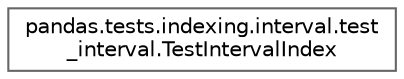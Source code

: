 digraph "Graphical Class Hierarchy"
{
 // LATEX_PDF_SIZE
  bgcolor="transparent";
  edge [fontname=Helvetica,fontsize=10,labelfontname=Helvetica,labelfontsize=10];
  node [fontname=Helvetica,fontsize=10,shape=box,height=0.2,width=0.4];
  rankdir="LR";
  Node0 [id="Node000000",label="pandas.tests.indexing.interval.test\l_interval.TestIntervalIndex",height=0.2,width=0.4,color="grey40", fillcolor="white", style="filled",URL="$d1/dc4/classpandas_1_1tests_1_1indexing_1_1interval_1_1test__interval_1_1TestIntervalIndex.html",tooltip=" "];
}
